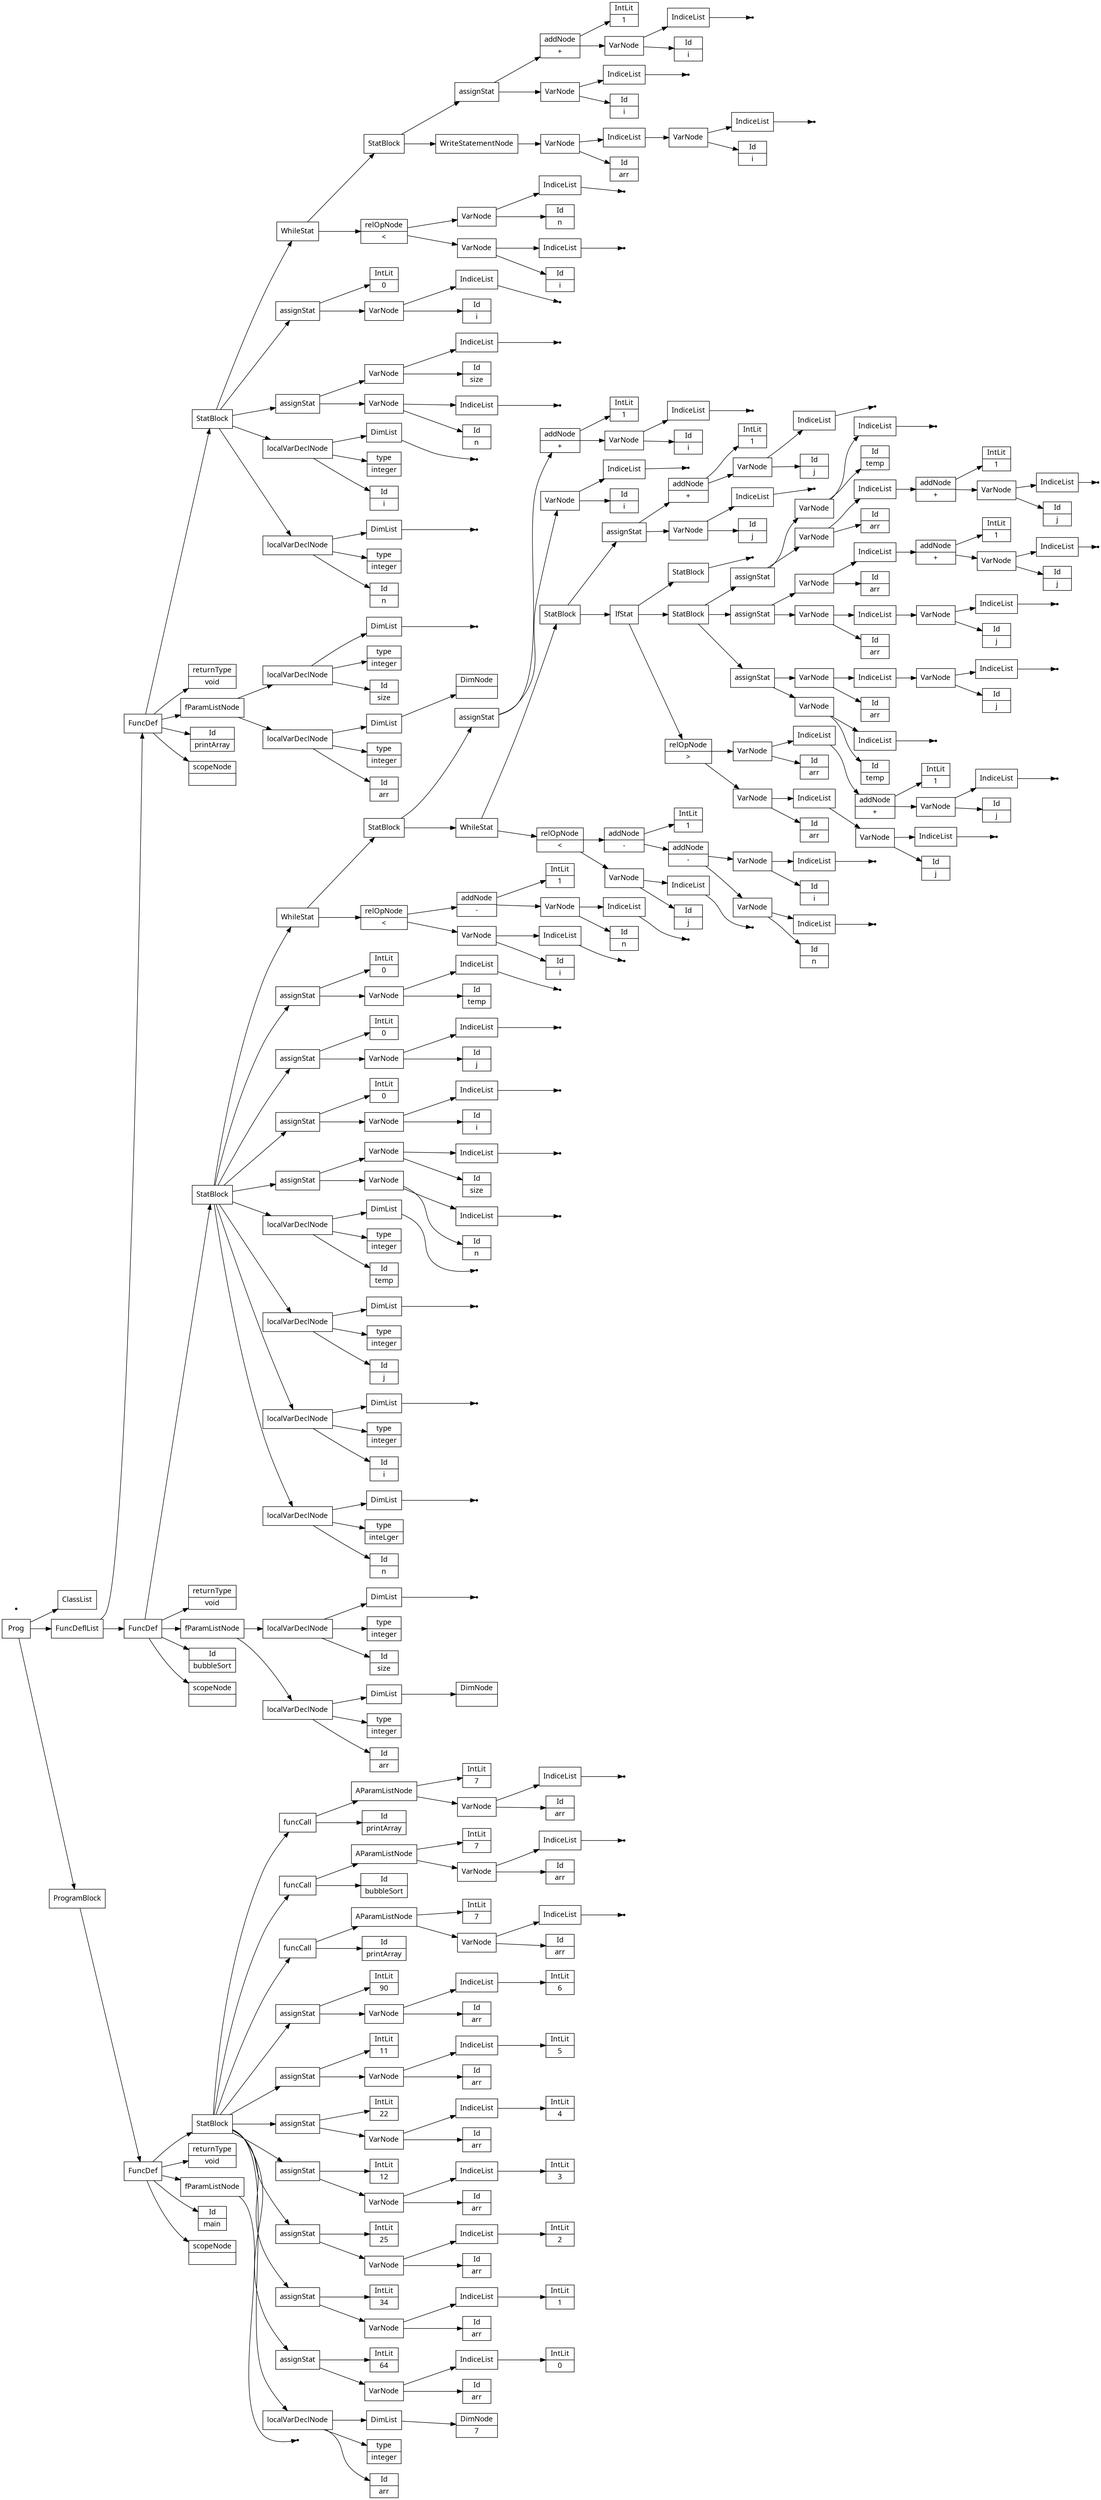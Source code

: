 digraph AST {
node [shape=record];
 node [fontname=Sans];charset="UTF-8" splines=true splines=spline rankdir =LR ordering="out"
1[label="scopeNode| "];
3[label="Id|arr"];
4[label="type|integer"];
6[label="DimNode|"];
7[label="DimList"];
7->6;
8[label="localVarDeclNode"];
8->7;
8->4;
8->3;
9[label="Id|size"];
10[label="type|integer"];
none12[shape="point"];
13[label="DimList"];
13->none12;
14[label="localVarDeclNode"];
14->13;
14->10;
14->9;
15[label="fParamListNode"];
15->14;
15->8;
16[label="returnType|void"];
18[label="Id|n"];
19[label="type|inteLger"];
none21[shape="point"];
22[label="DimList"];
22->none21;
23[label="localVarDeclNode"];
23->22;
23->19;
23->18;
24[label="Id|i"];
25[label="type|integer"];
none27[shape="point"];
28[label="DimList"];
28->none27;
29[label="localVarDeclNode"];
29->28;
29->25;
29->24;
30[label="Id|j"];
31[label="type|integer"];
none33[shape="point"];
34[label="DimList"];
34->none33;
35[label="localVarDeclNode"];
35->34;
35->31;
35->30;
36[label="Id|temp"];
37[label="type|integer"];
none39[shape="point"];
40[label="DimList"];
40->none39;
41[label="localVarDeclNode"];
41->40;
41->37;
41->36;
42[label="Id|n"];
none44[shape="point"];
45[label="IndiceList"];
45->none44;
46[label="VarNode"];
46->45;
46->42;
47[label="Id|size"];
none49[shape="point"];
50[label="IndiceList"];
50->none49;
51[label="VarNode"];
51->50;
51->47;
52[label="assignStat"];
52->51;
52->46;
53[label="Id|i"];
none55[shape="point"];
56[label="IndiceList"];
56->none55;
57[label="VarNode"];
57->56;
57->53;
58[label="IntLit|0"];
59[label="assignStat"];
59->58;
59->57;
60[label="Id|j"];
none62[shape="point"];
63[label="IndiceList"];
63->none62;
64[label="VarNode"];
64->63;
64->60;
65[label="IntLit|0"];
66[label="assignStat"];
66->65;
66->64;
67[label="Id|temp"];
none69[shape="point"];
70[label="IndiceList"];
70->none69;
71[label="VarNode"];
71->70;
71->67;
72[label="IntLit|0"];
73[label="assignStat"];
73->72;
73->71;
74[label="Id|i"];
none76[shape="point"];
77[label="IndiceList"];
77->none76;
78[label="VarNode"];
78->77;
78->74;
79[label="relOpNode|\<"];
80[label="Id|n"];
none82[shape="point"];
83[label="IndiceList"];
83->none82;
84[label="VarNode"];
84->83;
84->80;
85[label="addNode|-"];
86[label="IntLit|1"];
85->86;
85->84;
79->85;
79->78;
88[label="Id|j"];
none90[shape="point"];
91[label="IndiceList"];
91->none90;
92[label="VarNode"];
92->91;
92->88;
93[label="relOpNode|\<"];
94[label="Id|n"];
none96[shape="point"];
97[label="IndiceList"];
97->none96;
98[label="VarNode"];
98->97;
98->94;
99[label="addNode|-"];
100[label="Id|i"];
none102[shape="point"];
103[label="IndiceList"];
103->none102;
104[label="VarNode"];
104->103;
104->100;
99->104;
99->98;
105[label="addNode|-"];
106[label="IntLit|1"];
105->106;
105->99;
93->105;
93->92;
108[label="Id|arr"];
110[label="Id|j"];
none112[shape="point"];
113[label="IndiceList"];
113->none112;
114[label="VarNode"];
114->113;
114->110;
115[label="IndiceList"];
115->114;
116[label="VarNode"];
116->115;
116->108;
117[label="relOpNode|\>"];
118[label="Id|arr"];
120[label="Id|j"];
none122[shape="point"];
123[label="IndiceList"];
123->none122;
124[label="VarNode"];
124->123;
124->120;
125[label="addNode|+"];
126[label="IntLit|1"];
125->126;
125->124;
127[label="IndiceList"];
127->125;
128[label="VarNode"];
128->127;
128->118;
117->128;
117->116;
130[label="Id|temp"];
none132[shape="point"];
133[label="IndiceList"];
133->none132;
134[label="VarNode"];
134->133;
134->130;
135[label="Id|arr"];
137[label="Id|j"];
none139[shape="point"];
140[label="IndiceList"];
140->none139;
141[label="VarNode"];
141->140;
141->137;
142[label="IndiceList"];
142->141;
143[label="VarNode"];
143->142;
143->135;
144[label="assignStat"];
144->143;
144->134;
145[label="Id|arr"];
147[label="Id|j"];
none149[shape="point"];
150[label="IndiceList"];
150->none149;
151[label="VarNode"];
151->150;
151->147;
152[label="IndiceList"];
152->151;
153[label="VarNode"];
153->152;
153->145;
154[label="Id|arr"];
156[label="Id|j"];
none158[shape="point"];
159[label="IndiceList"];
159->none158;
160[label="VarNode"];
160->159;
160->156;
161[label="addNode|+"];
162[label="IntLit|1"];
161->162;
161->160;
163[label="IndiceList"];
163->161;
164[label="VarNode"];
164->163;
164->154;
165[label="assignStat"];
165->164;
165->153;
166[label="Id|arr"];
168[label="Id|j"];
none170[shape="point"];
171[label="IndiceList"];
171->none170;
172[label="VarNode"];
172->171;
172->168;
173[label="addNode|+"];
174[label="IntLit|1"];
173->174;
173->172;
175[label="IndiceList"];
175->173;
176[label="VarNode"];
176->175;
176->166;
177[label="Id|temp"];
none179[shape="point"];
180[label="IndiceList"];
180->none179;
181[label="VarNode"];
181->180;
181->177;
182[label="assignStat"];
182->181;
182->176;
183[label="StatBlock"];
183->182;
183->165;
183->144;
none185[shape="point"];
186[label="StatBlock"];
186->none185;
187[label="IfStat"];
187->186;
187->183;
187->117;
188[label="Id|j"];
none190[shape="point"];
191[label="IndiceList"];
191->none190;
192[label="VarNode"];
192->191;
192->188;
193[label="Id|j"];
none195[shape="point"];
196[label="IndiceList"];
196->none195;
197[label="VarNode"];
197->196;
197->193;
198[label="addNode|+"];
199[label="IntLit|1"];
198->199;
198->197;
200[label="assignStat"];
200->198;
200->192;
201[label="StatBlock"];
201->200;
201->187;
202[label="WhileStat"];
202->201;
202->93;
203[label="Id|i"];
none205[shape="point"];
206[label="IndiceList"];
206->none205;
207[label="VarNode"];
207->206;
207->203;
208[label="Id|i"];
none210[shape="point"];
211[label="IndiceList"];
211->none210;
212[label="VarNode"];
212->211;
212->208;
213[label="addNode|+"];
214[label="IntLit|1"];
213->214;
213->212;
215[label="assignStat"];
215->213;
215->207;
216[label="StatBlock"];
216->215;
216->202;
217[label="WhileStat"];
217->216;
217->79;
218[label="StatBlock"];
218->217;
218->73;
218->66;
218->59;
218->52;
218->41;
218->35;
218->29;
218->23;
219[label="FuncDef"];
0[label="Id|bubbleSort"];
219->218;
219->16;
219->15;
219->0;
219->1;
221[label="scopeNode| "];
223[label="Id|arr"];
224[label="type|integer"];
226[label="DimNode|"];
227[label="DimList"];
227->226;
228[label="localVarDeclNode"];
228->227;
228->224;
228->223;
229[label="Id|size"];
230[label="type|integer"];
none232[shape="point"];
233[label="DimList"];
233->none232;
234[label="localVarDeclNode"];
234->233;
234->230;
234->229;
235[label="fParamListNode"];
235->234;
235->228;
236[label="returnType|void"];
238[label="Id|n"];
239[label="type|integer"];
none241[shape="point"];
242[label="DimList"];
242->none241;
243[label="localVarDeclNode"];
243->242;
243->239;
243->238;
244[label="Id|i"];
245[label="type|integer"];
none247[shape="point"];
248[label="DimList"];
248->none247;
249[label="localVarDeclNode"];
249->248;
249->245;
249->244;
250[label="Id|n"];
none252[shape="point"];
253[label="IndiceList"];
253->none252;
254[label="VarNode"];
254->253;
254->250;
255[label="Id|size"];
none257[shape="point"];
258[label="IndiceList"];
258->none257;
259[label="VarNode"];
259->258;
259->255;
260[label="assignStat"];
260->259;
260->254;
261[label="Id|i"];
none263[shape="point"];
264[label="IndiceList"];
264->none263;
265[label="VarNode"];
265->264;
265->261;
266[label="IntLit|0"];
267[label="assignStat"];
267->266;
267->265;
268[label="Id|i"];
none270[shape="point"];
271[label="IndiceList"];
271->none270;
272[label="VarNode"];
272->271;
272->268;
273[label="relOpNode|\<"];
274[label="Id|n"];
none276[shape="point"];
277[label="IndiceList"];
277->none276;
278[label="VarNode"];
278->277;
278->274;
273->278;
273->272;
280[label="Id|arr"];
282[label="Id|i"];
none284[shape="point"];
285[label="IndiceList"];
285->none284;
286[label="VarNode"];
286->285;
286->282;
287[label="IndiceList"];
287->286;
288[label="VarNode"];
288->287;
288->280;
289[label="WriteStatementNode"];
289->288;
290[label="Id|i"];
none292[shape="point"];
293[label="IndiceList"];
293->none292;
294[label="VarNode"];
294->293;
294->290;
295[label="Id|i"];
none297[shape="point"];
298[label="IndiceList"];
298->none297;
299[label="VarNode"];
299->298;
299->295;
300[label="addNode|+"];
301[label="IntLit|1"];
300->301;
300->299;
302[label="assignStat"];
302->300;
302->294;
303[label="StatBlock"];
303->302;
303->289;
304[label="WhileStat"];
304->303;
304->273;
305[label="StatBlock"];
305->304;
305->267;
305->260;
305->249;
305->243;
306[label="FuncDef"];
220[label="Id|printArray"];
306->305;
306->236;
306->235;
306->220;
306->221;
308[label="scopeNode| "];
none310[shape="point"];
311[label="fParamListNode"];
311->none310;
312[label="returnType|void"];
314[label="Id|arr"];
315[label="type|integer"];
317[label="DimNode|7"];
318[label="DimList"];
318->317;
319[label="localVarDeclNode"];
319->318;
319->315;
319->314;
320[label="Id|arr"];
322[label="IntLit|0"];
323[label="IndiceList"];
323->322;
324[label="VarNode"];
324->323;
324->320;
325[label="IntLit|64"];
326[label="assignStat"];
326->325;
326->324;
327[label="Id|arr"];
329[label="IntLit|1"];
330[label="IndiceList"];
330->329;
331[label="VarNode"];
331->330;
331->327;
332[label="IntLit|34"];
333[label="assignStat"];
333->332;
333->331;
334[label="Id|arr"];
336[label="IntLit|2"];
337[label="IndiceList"];
337->336;
338[label="VarNode"];
338->337;
338->334;
339[label="IntLit|25"];
340[label="assignStat"];
340->339;
340->338;
341[label="Id|arr"];
343[label="IntLit|3"];
344[label="IndiceList"];
344->343;
345[label="VarNode"];
345->344;
345->341;
346[label="IntLit|12"];
347[label="assignStat"];
347->346;
347->345;
348[label="Id|arr"];
350[label="IntLit|4"];
351[label="IndiceList"];
351->350;
352[label="VarNode"];
352->351;
352->348;
353[label="IntLit|22"];
354[label="assignStat"];
354->353;
354->352;
355[label="Id|arr"];
357[label="IntLit|5"];
358[label="IndiceList"];
358->357;
359[label="VarNode"];
359->358;
359->355;
360[label="IntLit|11"];
361[label="assignStat"];
361->360;
361->359;
362[label="Id|arr"];
364[label="IntLit|6"];
365[label="IndiceList"];
365->364;
366[label="VarNode"];
366->365;
366->362;
367[label="IntLit|90"];
368[label="assignStat"];
368->367;
368->366;
369[label="Id|printArray"];
371[label="Id|arr"];
none373[shape="point"];
374[label="IndiceList"];
374->none373;
375[label="VarNode"];
375->374;
375->371;
376[label="IntLit|7"];
377[label="AParamListNode"];
377->376;
377->375;
378[label="funcCall"];
378->377;
378->369;
379[label="Id|bubbleSort"];
381[label="Id|arr"];
none383[shape="point"];
384[label="IndiceList"];
384->none383;
385[label="VarNode"];
385->384;
385->381;
386[label="IntLit|7"];
387[label="AParamListNode"];
387->386;
387->385;
388[label="funcCall"];
388->387;
388->379;
389[label="Id|printArray"];
391[label="Id|arr"];
none393[shape="point"];
394[label="IndiceList"];
394->none393;
395[label="VarNode"];
395->394;
395->391;
396[label="IntLit|7"];
397[label="AParamListNode"];
397->396;
397->395;
398[label="funcCall"];
398->397;
398->389;
399[label="StatBlock"];
399->398;
399->388;
399->378;
399->368;
399->361;
399->354;
399->347;
399->340;
399->333;
399->326;
399->319;
400[label="FuncDef"];
307[label="Id|main"];
400->399;
400->312;
400->311;
400->307;
400->308;
401[label="ClassList"];
402[label="FuncDeflList"];
403[label="Prog"];
404[label="ProgramBlock"];
404->400;
402->306;
402->219;
none405[shape="point"];
403->401;
403->402;
403->404;
}